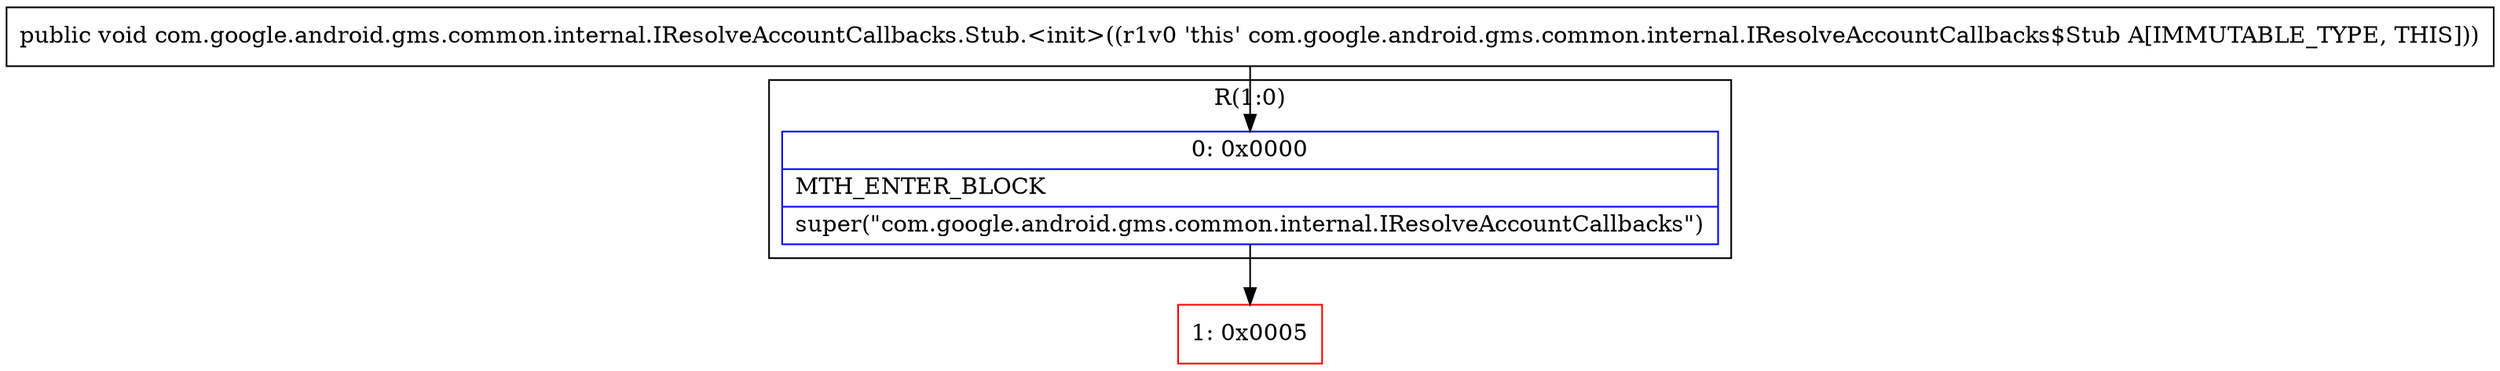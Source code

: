 digraph "CFG forcom.google.android.gms.common.internal.IResolveAccountCallbacks.Stub.\<init\>()V" {
subgraph cluster_Region_1386590418 {
label = "R(1:0)";
node [shape=record,color=blue];
Node_0 [shape=record,label="{0\:\ 0x0000|MTH_ENTER_BLOCK\l|super(\"com.google.android.gms.common.internal.IResolveAccountCallbacks\")\l}"];
}
Node_1 [shape=record,color=red,label="{1\:\ 0x0005}"];
MethodNode[shape=record,label="{public void com.google.android.gms.common.internal.IResolveAccountCallbacks.Stub.\<init\>((r1v0 'this' com.google.android.gms.common.internal.IResolveAccountCallbacks$Stub A[IMMUTABLE_TYPE, THIS])) }"];
MethodNode -> Node_0;
Node_0 -> Node_1;
}

